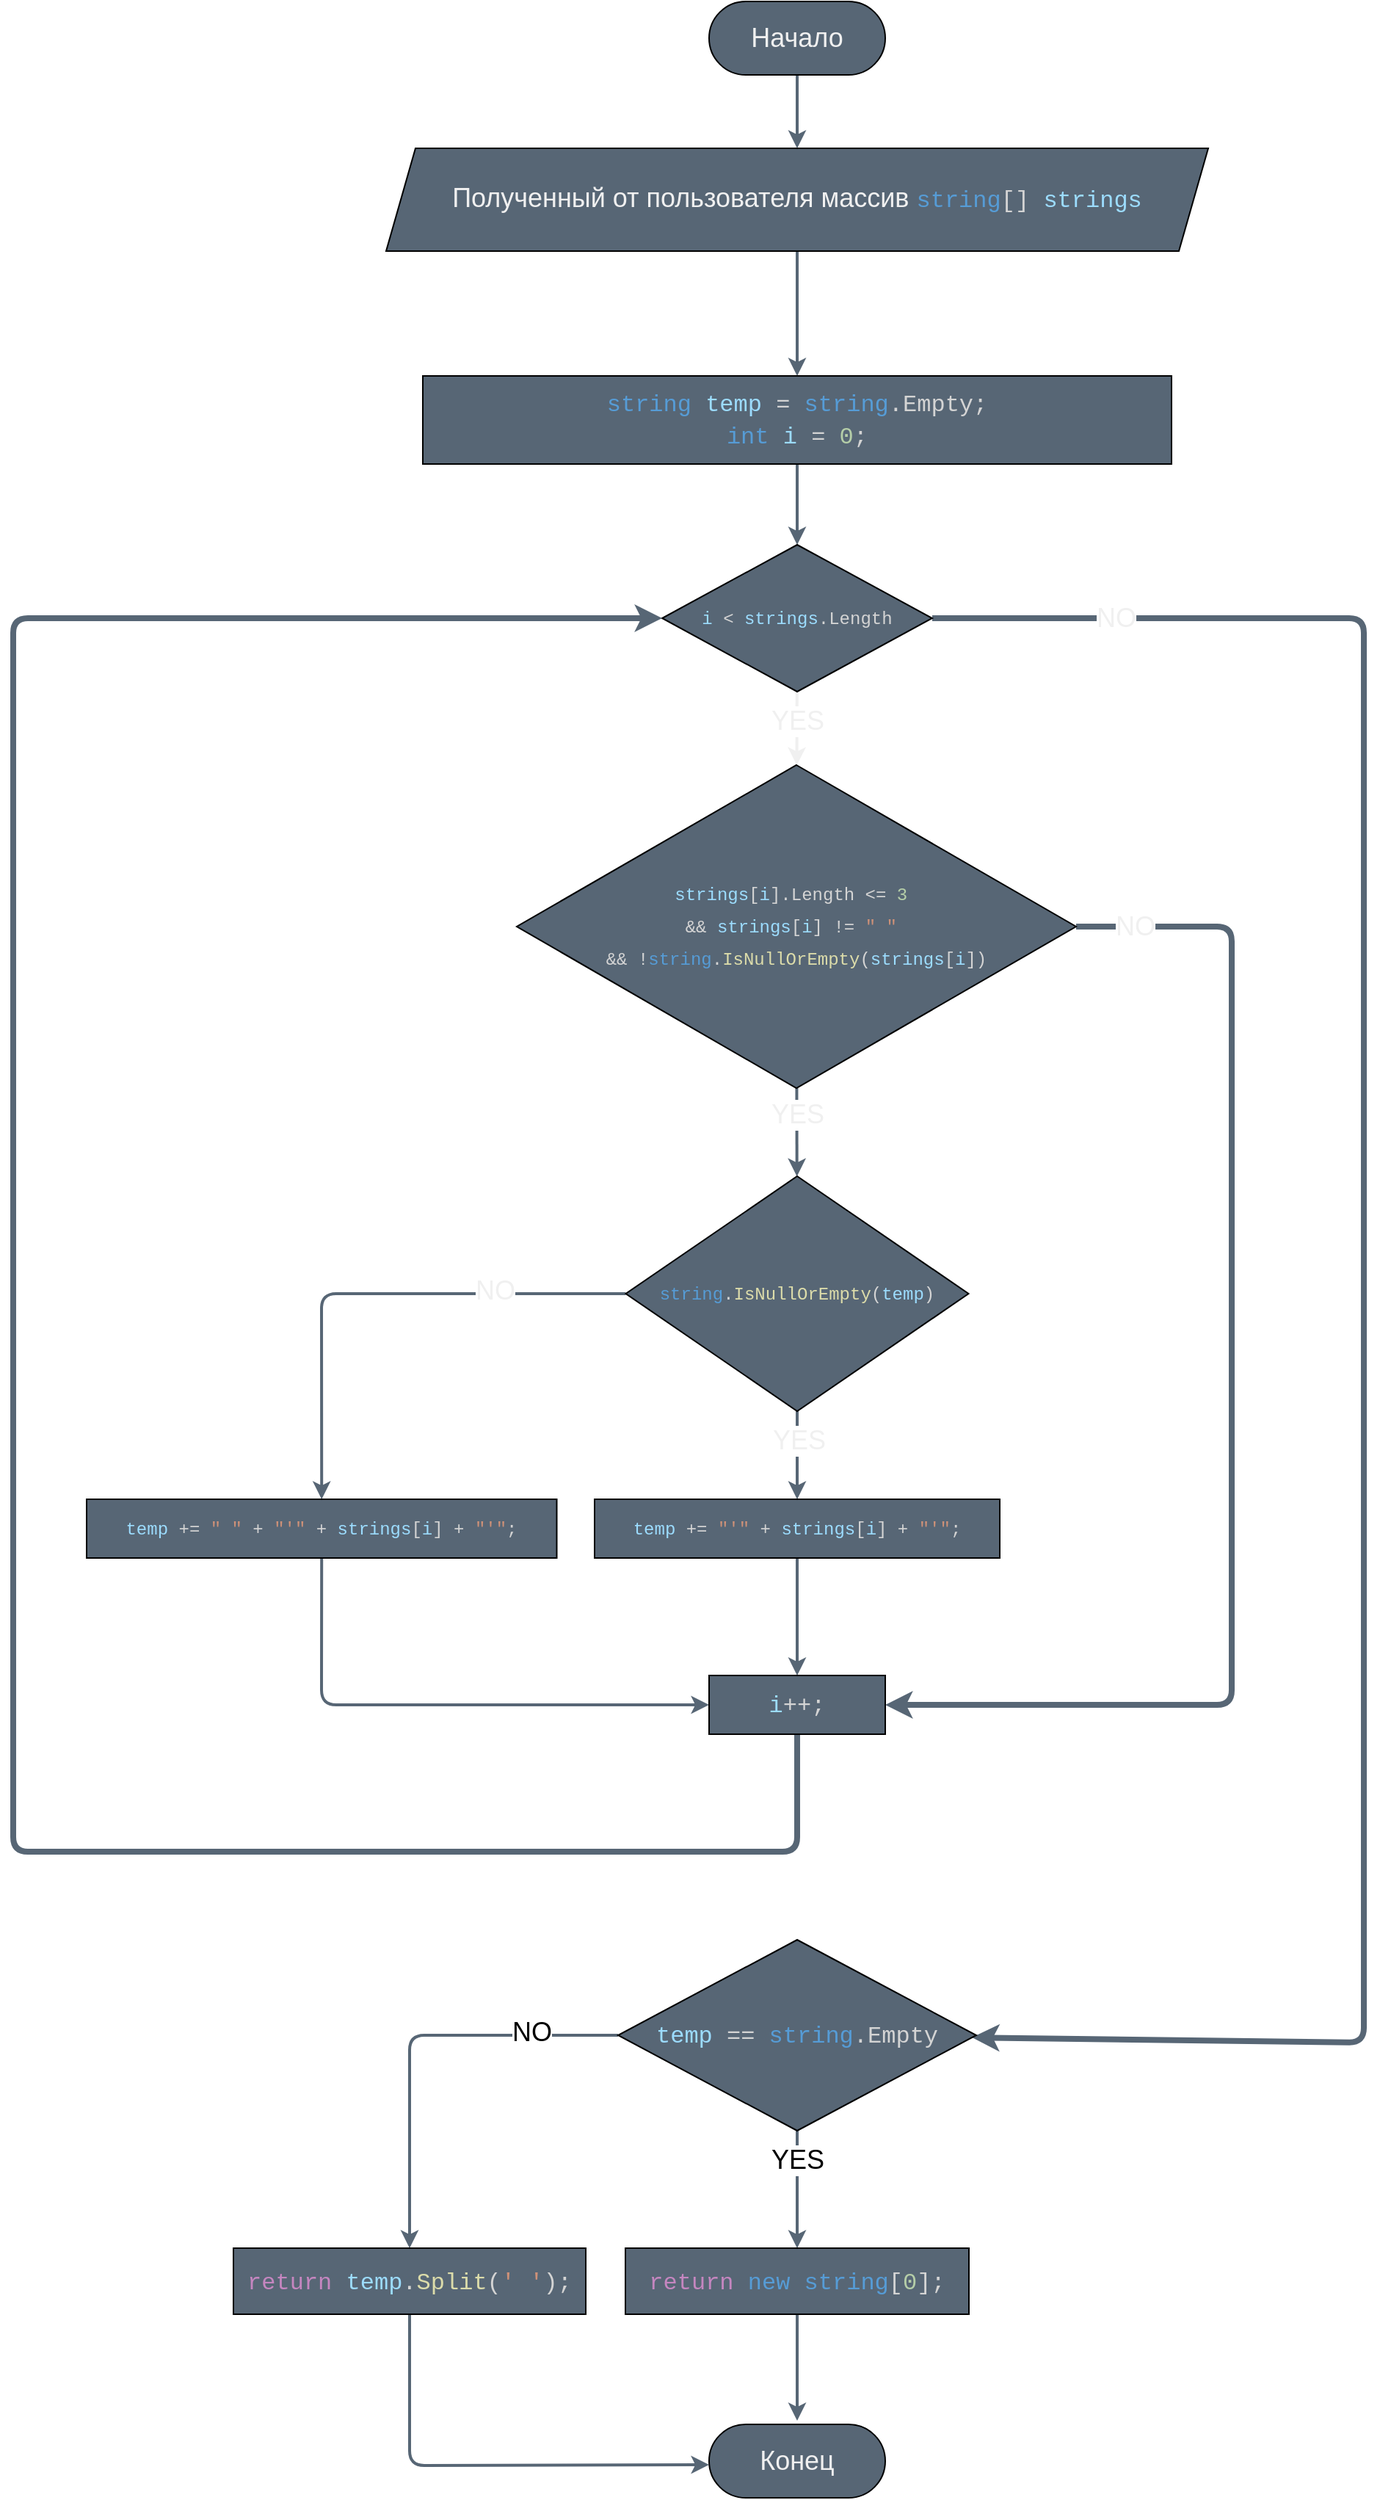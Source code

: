 <mxfile>
    <diagram id="GTg2kHGAo5YdWoDy6j4f" name="Page-1">
        <mxGraphModel dx="2411" dy="987" grid="1" gridSize="10" guides="1" tooltips="1" connect="1" arrows="1" fold="1" page="1" pageScale="1" pageWidth="827" pageHeight="1169" math="0" shadow="0">
            <root>
                <mxCell id="0"/>
                <mxCell id="1" parent="0"/>
                <mxCell id="2" value="Конец" style="rounded=1;whiteSpace=wrap;html=1;arcSize=50;fontSize=18;fontColor=#F0F0F0;fillColor=#576675;" parent="1" vertex="1">
                    <mxGeometry x="354" y="1650" width="120" height="50" as="geometry"/>
                </mxCell>
                <mxCell id="6" value="" style="edgeStyle=none;html=1;fontSize=18;fontColor=#F0F0F0;strokeColor=#576675;strokeWidth=2;fillColor=#576675;" parent="1" source="3" target="5" edge="1">
                    <mxGeometry relative="1" as="geometry"/>
                </mxCell>
                <mxCell id="3" value="&lt;font style=&quot;font-size: 18px&quot;&gt;Полученный от пользователя массив&amp;nbsp;&lt;/font&gt;&lt;span style=&quot;font-family: &amp;quot;jetbrains mono&amp;quot; , &amp;quot;consolas&amp;quot; , &amp;quot;courier new&amp;quot; , monospace ; font-size: 16px ; color: rgb(86 , 156 , 214)&quot;&gt;string&lt;/span&gt;&lt;span style=&quot;color: rgb(212, 212, 212); font-family: &amp;quot;jetbrains mono&amp;quot;, consolas, &amp;quot;courier new&amp;quot;, monospace; font-size: 16px;&quot;&gt;[&lt;/span&gt;&lt;span style=&quot;color: rgb(212, 212, 212); font-family: &amp;quot;jetbrains mono&amp;quot;, consolas, &amp;quot;courier new&amp;quot;, monospace; font-size: 16px;&quot;&gt;]&lt;/span&gt;&lt;span style=&quot;color: rgb(212, 212, 212); font-family: &amp;quot;jetbrains mono&amp;quot;, consolas, &amp;quot;courier new&amp;quot;, monospace; font-size: 16px;&quot;&gt; &lt;/span&gt;&lt;span style=&quot;font-family: &amp;quot;jetbrains mono&amp;quot; , &amp;quot;consolas&amp;quot; , &amp;quot;courier new&amp;quot; , monospace ; font-size: 16px ; color: rgb(156 , 220 , 254)&quot;&gt;strings&lt;/span&gt;" style="shape=parallelogram;perimeter=parallelogramPerimeter;whiteSpace=wrap;html=1;fixedSize=1;fontSize=18;fontColor=#F0F0F0;fillColor=#576675;labelBackgroundColor=none;" parent="1" vertex="1">
                    <mxGeometry x="134" y="100" width="560" height="70" as="geometry"/>
                </mxCell>
                <mxCell id="10" value="" style="edgeStyle=none;html=1;fontSize=18;fontColor=#F0F0F0;strokeColor=#576675;strokeWidth=2;fillColor=#576675;" parent="1" source="5" target="9" edge="1">
                    <mxGeometry relative="1" as="geometry"/>
                </mxCell>
                <mxCell id="5" value="&lt;div style=&quot;color: rgb(212, 212, 212); font-family: &amp;quot;jetbrains mono&amp;quot;, consolas, &amp;quot;courier new&amp;quot;, monospace; font-size: 16px; line-height: 22px;&quot;&gt;&lt;span style=&quot;color: #569cd6&quot;&gt;string&lt;/span&gt; &lt;span style=&quot;color: #9cdcfe&quot;&gt;temp&lt;/span&gt; = &lt;span style=&quot;color: #569cd6&quot;&gt;string&lt;/span&gt;.Empty;&lt;/div&gt;&lt;div style=&quot;color: rgb(212, 212, 212); font-family: &amp;quot;jetbrains mono&amp;quot;, consolas, &amp;quot;courier new&amp;quot;, monospace; font-size: 16px; line-height: 22px;&quot;&gt;&lt;div style=&quot;font-family: &amp;quot;jetbrains mono&amp;quot; , &amp;quot;consolas&amp;quot; , &amp;quot;courier new&amp;quot; , monospace ; line-height: 22px&quot;&gt;&lt;span style=&quot;color: #569cd6&quot;&gt;int&lt;/span&gt; &lt;span style=&quot;color: #9cdcfe&quot;&gt;i&lt;/span&gt; = &lt;span style=&quot;color: #b5cea8&quot;&gt;0&lt;/span&gt;;&lt;/div&gt;&lt;/div&gt;" style="whiteSpace=wrap;html=1;fontSize=18;fontColor=#F0F0F0;labelBackgroundColor=none;fillColor=#576675;" parent="1" vertex="1">
                    <mxGeometry x="159" y="255" width="510" height="60" as="geometry"/>
                </mxCell>
                <mxCell id="12" value="" style="edgeStyle=none;html=1;fontSize=18;fontColor=#F0F0F0;strokeColor=#F0F0F0;strokeWidth=2;fillColor=#576675;" parent="1" source="9" target="11" edge="1">
                    <mxGeometry relative="1" as="geometry"/>
                </mxCell>
                <mxCell id="35" value="" style="edgeStyle=none;html=1;fontSize=18;fontColor=#F0F0F0;strokeColor=#576675;strokeWidth=4;fillColor=#576675;" parent="1" source="9" target="34" edge="1">
                    <mxGeometry relative="1" as="geometry">
                        <Array as="points">
                            <mxPoint x="800" y="420"/>
                            <mxPoint x="800" y="1390"/>
                        </Array>
                    </mxGeometry>
                </mxCell>
                <mxCell id="9" value="&lt;div style=&quot;color: rgb(212, 212, 212); font-family: &amp;quot;jetbrains mono&amp;quot;, consolas, &amp;quot;courier new&amp;quot;, monospace; font-size: 12px; line-height: 22px;&quot;&gt;&lt;span style=&quot;color: #9cdcfe&quot;&gt;i&lt;/span&gt; &amp;lt; &lt;span style=&quot;color: #9cdcfe&quot;&gt;strings&lt;/span&gt;.Length&lt;/div&gt;" style="rhombus;whiteSpace=wrap;html=1;fontSize=18;fontColor=#F0F0F0;labelBackgroundColor=none;fillColor=#576675;" parent="1" vertex="1">
                    <mxGeometry x="322" y="370" width="184" height="100" as="geometry"/>
                </mxCell>
                <mxCell id="14" value="" style="edgeStyle=none;html=1;fontSize=12;fontColor=#F0F0F0;strokeColor=#576675;strokeWidth=2;fillColor=#576675;" parent="1" source="11" target="13" edge="1">
                    <mxGeometry relative="1" as="geometry"/>
                </mxCell>
                <mxCell id="31" style="edgeStyle=none;html=1;exitX=1;exitY=0.5;exitDx=0;exitDy=0;entryX=1;entryY=0.5;entryDx=0;entryDy=0;fontSize=18;fontColor=#F0F0F0;strokeColor=#576675;strokeWidth=4;fillColor=#576675;" parent="1" source="11" target="23" edge="1">
                    <mxGeometry relative="1" as="geometry">
                        <Array as="points">
                            <mxPoint x="710" y="630"/>
                            <mxPoint x="710" y="1160"/>
                        </Array>
                    </mxGeometry>
                </mxCell>
                <mxCell id="11" value="&lt;div style=&quot;color: rgb(212 , 212 , 212) ; font-family: &amp;#34;jetbrains mono&amp;#34; , &amp;#34;consolas&amp;#34; , &amp;#34;courier new&amp;#34; , monospace ; font-size: 12px ; line-height: 22px&quot;&gt;&lt;span style=&quot;color: #9cdcfe&quot;&gt;strings&lt;/span&gt;[&lt;span style=&quot;color: #9cdcfe&quot;&gt;i&lt;/span&gt;].Length &amp;lt;= &lt;span style=&quot;color: #b5cea8&quot;&gt;3&lt;/span&gt;&amp;nbsp;&lt;/div&gt;&lt;div style=&quot;color: rgb(212 , 212 , 212) ; font-family: &amp;#34;jetbrains mono&amp;#34; , &amp;#34;consolas&amp;#34; , &amp;#34;courier new&amp;#34; , monospace ; font-size: 12px ; line-height: 22px&quot;&gt;&amp;amp;&amp;amp; &lt;span style=&quot;color: #9cdcfe&quot;&gt;strings&lt;/span&gt;[&lt;span style=&quot;color: #9cdcfe&quot;&gt;i&lt;/span&gt;] != &lt;span style=&quot;color: #ce9178&quot;&gt;&quot; &quot;&lt;/span&gt;&amp;nbsp;&lt;/div&gt;&lt;div style=&quot;color: rgb(212 , 212 , 212) ; font-family: &amp;#34;jetbrains mono&amp;#34; , &amp;#34;consolas&amp;#34; , &amp;#34;courier new&amp;#34; , monospace ; font-size: 12px ; line-height: 22px&quot;&gt;&amp;amp;&amp;amp; !&lt;span style=&quot;color: #569cd6&quot;&gt;string&lt;/span&gt;.&lt;span style=&quot;color: #dcdcaa&quot;&gt;IsNullOrEmpty&lt;/span&gt;(&lt;span style=&quot;color: #9cdcfe&quot;&gt;strings&lt;/span&gt;[&lt;span style=&quot;color: #9cdcfe&quot;&gt;i&lt;/span&gt;])&lt;/div&gt;" style="rhombus;whiteSpace=wrap;html=1;fontSize=18;fontColor=#F0F0F0;strokeColor=default;labelBackgroundColor=none;fillColor=#576675;" parent="1" vertex="1">
                    <mxGeometry x="223" y="520" width="381" height="220" as="geometry"/>
                </mxCell>
                <mxCell id="16" value="" style="edgeStyle=none;html=1;fontSize=12;fontColor=#F0F0F0;strokeColor=#576675;strokeWidth=2;fillColor=#576675;" parent="1" source="13" target="15" edge="1">
                    <mxGeometry relative="1" as="geometry"/>
                </mxCell>
                <mxCell id="21" value="YES" style="edgeLabel;html=1;align=center;verticalAlign=middle;resizable=0;points=[];fontSize=18;fontColor=#F0F0F0;labelBackgroundColor=default;fillColor=#576675;" parent="16" vertex="1" connectable="0">
                    <mxGeometry x="-0.347" y="1" relative="1" as="geometry">
                        <mxPoint as="offset"/>
                    </mxGeometry>
                </mxCell>
                <mxCell id="32" value="YES" style="edgeLabel;html=1;align=center;verticalAlign=middle;resizable=0;points=[];fontSize=18;fontColor=#F0F0F0;labelBackgroundColor=default;fillColor=#576675;" parent="16" vertex="1" connectable="0">
                    <mxGeometry x="-0.347" y="1" relative="1" as="geometry">
                        <mxPoint x="-1" y="-222" as="offset"/>
                    </mxGeometry>
                </mxCell>
                <mxCell id="36" value="YES" style="edgeLabel;html=1;align=center;verticalAlign=middle;resizable=0;points=[];fontSize=18;fontColor=#F0F0F0;labelBackgroundColor=default;fillColor=#576675;" parent="16" vertex="1" connectable="0">
                    <mxGeometry x="-0.347" y="1" relative="1" as="geometry">
                        <mxPoint x="-1" y="-490" as="offset"/>
                    </mxGeometry>
                </mxCell>
                <mxCell id="20" value="" style="edgeStyle=none;html=1;fontSize=12;fontColor=#F0F0F0;strokeColor=#576675;exitX=0;exitY=0.5;exitDx=0;exitDy=0;strokeWidth=2;fillColor=#576675;" parent="1" source="13" target="19" edge="1">
                    <mxGeometry relative="1" as="geometry">
                        <Array as="points">
                            <mxPoint x="90" y="880"/>
                        </Array>
                    </mxGeometry>
                </mxCell>
                <mxCell id="22" value="NO" style="edgeLabel;html=1;align=center;verticalAlign=middle;resizable=0;points=[];fontSize=18;fontColor=#F0F0F0;labelBackgroundColor=default;fillColor=#576675;" parent="20" vertex="1" connectable="0">
                    <mxGeometry x="-0.481" y="-2" relative="1" as="geometry">
                        <mxPoint as="offset"/>
                    </mxGeometry>
                </mxCell>
                <mxCell id="33" value="NO" style="edgeLabel;html=1;align=center;verticalAlign=middle;resizable=0;points=[];fontSize=18;fontColor=#F0F0F0;labelBackgroundColor=default;fillColor=#576675;" parent="20" vertex="1" connectable="0">
                    <mxGeometry x="-0.481" y="-2" relative="1" as="geometry">
                        <mxPoint x="436" y="-248" as="offset"/>
                    </mxGeometry>
                </mxCell>
                <mxCell id="37" value="NO" style="edgeLabel;html=1;align=center;verticalAlign=middle;resizable=0;points=[];fontSize=18;fontColor=#F0F0F0;labelBackgroundColor=default;fillColor=#576675;" parent="20" vertex="1" connectable="0">
                    <mxGeometry x="-0.481" y="-2" relative="1" as="geometry">
                        <mxPoint x="423" y="-458" as="offset"/>
                    </mxGeometry>
                </mxCell>
                <mxCell id="13" value="&lt;div style=&quot;color: rgb(212, 212, 212); font-family: &amp;quot;jetbrains mono&amp;quot;, consolas, &amp;quot;courier new&amp;quot;, monospace; font-size: 12px; line-height: 22px;&quot;&gt;&lt;span style=&quot;color: #569cd6&quot;&gt;string&lt;/span&gt;.&lt;span style=&quot;color: #dcdcaa&quot;&gt;IsNullOrEmpty&lt;/span&gt;(&lt;span style=&quot;color: #9cdcfe&quot;&gt;temp&lt;/span&gt;)&lt;/div&gt;" style="rhombus;whiteSpace=wrap;html=1;fontSize=18;fontColor=#F0F0F0;labelBackgroundColor=none;fillColor=#576675;" parent="1" vertex="1">
                    <mxGeometry x="297.25" y="800" width="233.5" height="160" as="geometry"/>
                </mxCell>
                <mxCell id="24" value="" style="edgeStyle=none;html=1;fontSize=18;fontColor=#F0F0F0;strokeColor=#576675;strokeWidth=2;fillColor=#576675;" parent="1" source="15" target="23" edge="1">
                    <mxGeometry relative="1" as="geometry"/>
                </mxCell>
                <mxCell id="15" value="&lt;div style=&quot;color: rgb(212, 212, 212); font-family: &amp;quot;jetbrains mono&amp;quot;, consolas, &amp;quot;courier new&amp;quot;, monospace; font-size: 12px; line-height: 22px;&quot;&gt;&lt;span style=&quot;color: #9cdcfe&quot;&gt;temp&lt;/span&gt; += &lt;span style=&quot;color: #ce9178&quot;&gt;&quot;'&quot;&lt;/span&gt; + &lt;span style=&quot;color: #9cdcfe&quot;&gt;strings&lt;/span&gt;[&lt;span style=&quot;color: #9cdcfe&quot;&gt;i&lt;/span&gt;] + &lt;span style=&quot;color: #ce9178&quot;&gt;&quot;'&quot;&lt;/span&gt;;&lt;/div&gt;" style="whiteSpace=wrap;html=1;fontSize=18;fontColor=#F0F0F0;labelBackgroundColor=none;fillColor=#576675;" parent="1" vertex="1">
                    <mxGeometry x="276" y="1020" width="276" height="40" as="geometry"/>
                </mxCell>
                <mxCell id="27" style="edgeStyle=none;html=1;entryX=0;entryY=0.5;entryDx=0;entryDy=0;fontSize=18;fontColor=#F0F0F0;strokeColor=#576675;strokeWidth=2;fillColor=#576675;" parent="1" source="19" target="23" edge="1">
                    <mxGeometry relative="1" as="geometry">
                        <Array as="points">
                            <mxPoint x="90" y="1160"/>
                        </Array>
                    </mxGeometry>
                </mxCell>
                <mxCell id="19" value="&lt;div style=&quot;color: rgb(212, 212, 212); font-family: &amp;quot;jetbrains mono&amp;quot;, consolas, &amp;quot;courier new&amp;quot;, monospace; font-size: 12px; line-height: 22px;&quot;&gt;&lt;span style=&quot;color: #9cdcfe&quot;&gt;temp&lt;/span&gt; += &lt;span style=&quot;color: #ce9178&quot;&gt;&quot; &quot;&lt;/span&gt; + &lt;span style=&quot;color: #ce9178&quot;&gt;&quot;'&quot;&lt;/span&gt; + &lt;span style=&quot;color: #9cdcfe&quot;&gt;strings&lt;/span&gt;[&lt;span style=&quot;color: #9cdcfe&quot;&gt;i&lt;/span&gt;] + &lt;span style=&quot;color: #ce9178&quot;&gt;&quot;'&quot;&lt;/span&gt;;&lt;/div&gt;" style="whiteSpace=wrap;html=1;fontSize=18;fontColor=#F0F0F0;labelBackgroundColor=none;fillColor=#576675;" parent="1" vertex="1">
                    <mxGeometry x="-70" y="1020" width="320.25" height="40" as="geometry"/>
                </mxCell>
                <mxCell id="28" value="" style="edgeStyle=none;html=1;fontSize=18;fontColor=#F0F0F0;strokeColor=#576675;entryX=0;entryY=0.5;entryDx=0;entryDy=0;strokeWidth=4;fillColor=#576675;" parent="1" source="23" target="9" edge="1">
                    <mxGeometry relative="1" as="geometry">
                        <mxPoint x="414" y="1260" as="targetPoint"/>
                        <Array as="points">
                            <mxPoint x="414" y="1260"/>
                            <mxPoint x="-120" y="1260"/>
                            <mxPoint x="-120" y="420"/>
                        </Array>
                    </mxGeometry>
                </mxCell>
                <mxCell id="23" value="&lt;div style=&quot;color: rgb(212, 212, 212); font-family: &amp;quot;jetbrains mono&amp;quot;, consolas, &amp;quot;courier new&amp;quot;, monospace; font-size: 16px; line-height: 22px;&quot;&gt;&lt;span style=&quot;color: #9cdcfe&quot;&gt;i&lt;/span&gt;++;&lt;/div&gt;" style="whiteSpace=wrap;html=1;fontSize=18;fontColor=#F0F0F0;labelBackgroundColor=none;fillColor=#576675;" parent="1" vertex="1">
                    <mxGeometry x="354" y="1140" width="120" height="40" as="geometry"/>
                </mxCell>
                <mxCell id="39" value="" style="edgeStyle=none;html=1;fontSize=18;fontColor=#F0F0F0;strokeColor=#576675;strokeWidth=2;fillColor=#576675;" parent="1" source="34" target="38" edge="1">
                    <mxGeometry relative="1" as="geometry"/>
                </mxCell>
                <mxCell id="45" value="YES" style="edgeLabel;html=1;align=center;verticalAlign=middle;resizable=0;points=[];fontSize=18;fontColor=default;fillColor=#576675;" parent="39" vertex="1" connectable="0">
                    <mxGeometry x="-0.502" relative="1" as="geometry">
                        <mxPoint as="offset"/>
                    </mxGeometry>
                </mxCell>
                <mxCell id="42" value="" style="edgeStyle=none;html=1;fontSize=18;fontColor=#F0F0F0;strokeColor=#576675;strokeWidth=2;labelBackgroundColor=default;fillColor=#576675;" parent="1" source="34" target="41" edge="1">
                    <mxGeometry relative="1" as="geometry">
                        <Array as="points">
                            <mxPoint x="150" y="1385"/>
                        </Array>
                    </mxGeometry>
                </mxCell>
                <mxCell id="44" value="NO" style="edgeLabel;html=1;align=center;verticalAlign=middle;resizable=0;points=[];fontSize=18;fontColor=default;fillColor=#576675;" parent="42" vertex="1" connectable="0">
                    <mxGeometry x="-0.588" y="-2" relative="1" as="geometry">
                        <mxPoint as="offset"/>
                    </mxGeometry>
                </mxCell>
                <mxCell id="34" value="&lt;div style=&quot;color: rgb(212, 212, 212); font-family: &amp;quot;jetbrains mono&amp;quot;, consolas, &amp;quot;courier new&amp;quot;, monospace; font-size: 16px; line-height: 22px;&quot;&gt;&lt;span style=&quot;color: #9cdcfe&quot;&gt;temp&lt;/span&gt; == &lt;span style=&quot;color: #569cd6&quot;&gt;string&lt;/span&gt;.Empty&lt;/div&gt;" style="rhombus;whiteSpace=wrap;html=1;fontSize=18;fontColor=#F0F0F0;labelBackgroundColor=none;fillColor=#576675;" parent="1" vertex="1">
                    <mxGeometry x="292" y="1320" width="244" height="130" as="geometry"/>
                </mxCell>
                <mxCell id="47" value="" style="edgeStyle=none;html=1;labelBackgroundColor=default;fontSize=18;fontColor=default;strokeColor=#576675;strokeWidth=2;fillColor=#576675;" parent="1" source="38" edge="1">
                    <mxGeometry relative="1" as="geometry">
                        <mxPoint x="414" y="1647.5" as="targetPoint"/>
                    </mxGeometry>
                </mxCell>
                <mxCell id="38" value="&lt;div style=&quot;color: rgb(212, 212, 212); font-family: &amp;quot;jetbrains mono&amp;quot;, consolas, &amp;quot;courier new&amp;quot;, monospace; font-size: 16px; line-height: 22px;&quot;&gt;&lt;span style=&quot;color: #c586c0&quot;&gt;return&lt;/span&gt; &lt;span style=&quot;color: #569cd6&quot;&gt;new&lt;/span&gt; &lt;span style=&quot;color: #569cd6&quot;&gt;string&lt;/span&gt;[&lt;span style=&quot;color: #b5cea8&quot;&gt;0&lt;/span&gt;];&lt;/div&gt;" style="whiteSpace=wrap;html=1;fontSize=18;fontColor=#F0F0F0;labelBackgroundColor=none;fillColor=#576675;" parent="1" vertex="1">
                    <mxGeometry x="297" y="1530" width="234" height="45" as="geometry"/>
                </mxCell>
                <mxCell id="48" style="edgeStyle=none;html=1;entryX=0;entryY=0.5;entryDx=0;entryDy=0;labelBackgroundColor=default;fontSize=18;fontColor=default;strokeColor=#576675;strokeWidth=2;fillColor=#576675;" parent="1" source="41" edge="1">
                    <mxGeometry relative="1" as="geometry">
                        <mxPoint x="354" y="1677.5" as="targetPoint"/>
                        <Array as="points">
                            <mxPoint x="150" y="1678"/>
                        </Array>
                    </mxGeometry>
                </mxCell>
                <mxCell id="41" value="&lt;div style=&quot;color: rgb(212, 212, 212); font-family: &amp;quot;jetbrains mono&amp;quot;, consolas, &amp;quot;courier new&amp;quot;, monospace; font-size: 16px; line-height: 22px;&quot;&gt;&lt;span style=&quot;color: #c586c0&quot;&gt;return&lt;/span&gt; &lt;span style=&quot;color: #9cdcfe&quot;&gt;temp&lt;/span&gt;.&lt;span style=&quot;color: #dcdcaa&quot;&gt;Split&lt;/span&gt;(&lt;span style=&quot;color: #ce9178&quot;&gt;'&lt;/span&gt;&lt;span style=&quot;color: #ce9178&quot;&gt; &lt;/span&gt;&lt;span style=&quot;color: #ce9178&quot;&gt;'&lt;/span&gt;);&lt;/div&gt;" style="whiteSpace=wrap;html=1;fontSize=18;fontColor=#F0F0F0;labelBackgroundColor=none;fillColor=#576675;" parent="1" vertex="1">
                    <mxGeometry x="30" y="1530" width="240" height="45" as="geometry"/>
                </mxCell>
                <mxCell id="50" style="edgeStyle=none;html=1;entryX=0.5;entryY=0;entryDx=0;entryDy=0;strokeWidth=2;fillColor=#576675;strokeColor=#576675;" parent="1" source="49" target="3" edge="1">
                    <mxGeometry relative="1" as="geometry"/>
                </mxCell>
                <mxCell id="49" value="Начало" style="rounded=1;whiteSpace=wrap;html=1;arcSize=50;fontSize=18;fontColor=#F0F0F0;fillColor=#576675;" parent="1" vertex="1">
                    <mxGeometry x="354" width="120" height="50" as="geometry"/>
                </mxCell>
            </root>
        </mxGraphModel>
    </diagram>
</mxfile>